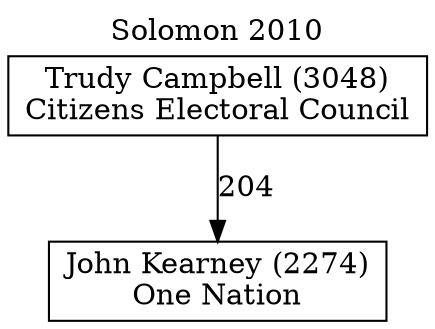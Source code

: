 // House preference flow
digraph "John Kearney (2274)_Solomon_2010" {
	graph [label="Solomon 2010" labelloc=t mclimit=10]
	node [shape=box]
	"John Kearney (2274)" [label="John Kearney (2274)
One Nation"]
	"Trudy Campbell (3048)" [label="Trudy Campbell (3048)
Citizens Electoral Council"]
	"Trudy Campbell (3048)" -> "John Kearney (2274)" [label=204]
}
